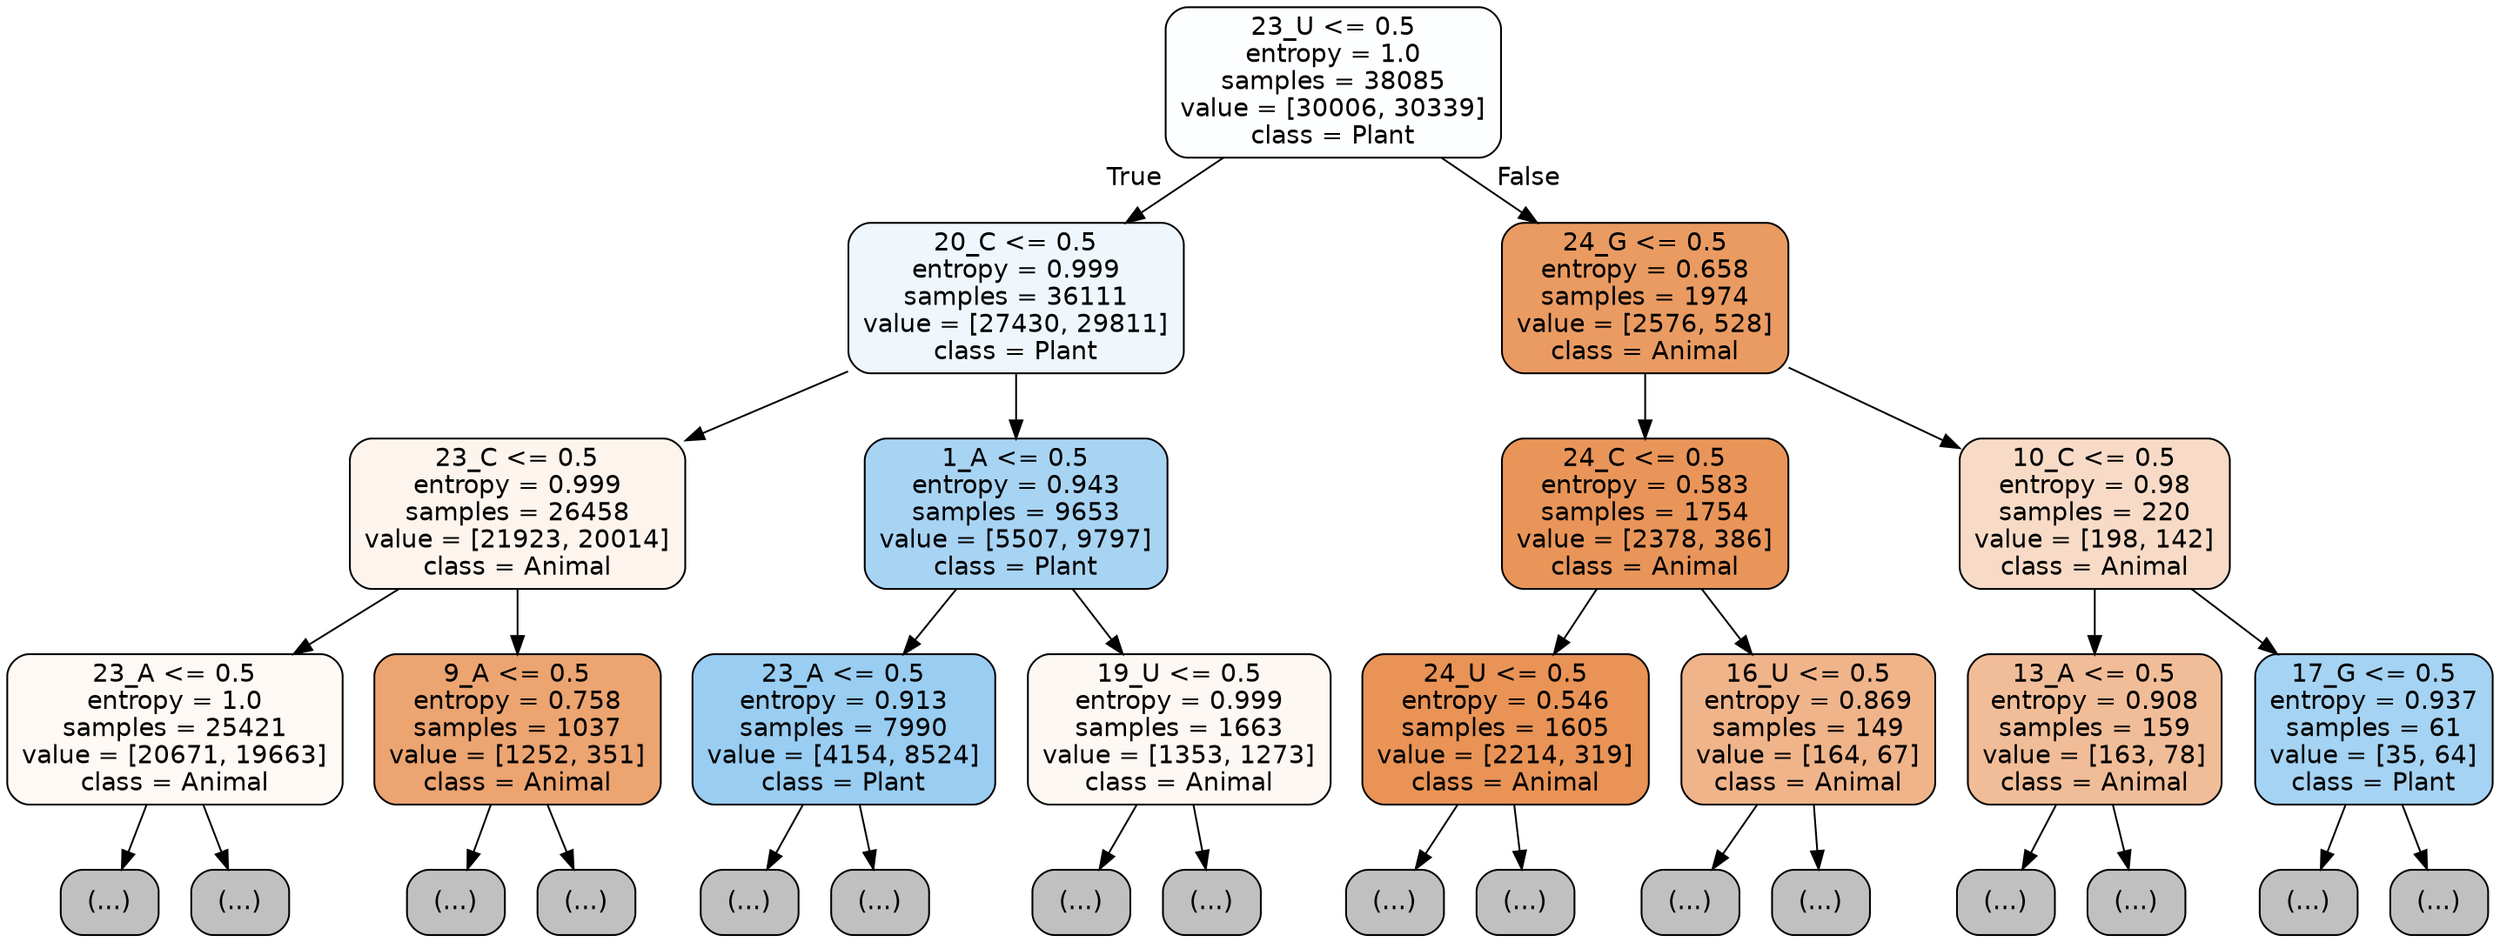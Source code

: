 digraph Tree {
node [shape=box, style="filled, rounded", color="black", fontname="helvetica"] ;
edge [fontname="helvetica"] ;
0 [label="23_U <= 0.5\nentropy = 1.0\nsamples = 38085\nvalue = [30006, 30339]\nclass = Plant", fillcolor="#fdfeff"] ;
1 [label="20_C <= 0.5\nentropy = 0.999\nsamples = 36111\nvalue = [27430, 29811]\nclass = Plant", fillcolor="#eff7fd"] ;
0 -> 1 [labeldistance=2.5, labelangle=45, headlabel="True"] ;
2 [label="23_C <= 0.5\nentropy = 0.999\nsamples = 26458\nvalue = [21923, 20014]\nclass = Animal", fillcolor="#fdf4ee"] ;
1 -> 2 ;
3 [label="23_A <= 0.5\nentropy = 1.0\nsamples = 25421\nvalue = [20671, 19663]\nclass = Animal", fillcolor="#fef9f5"] ;
2 -> 3 ;
4 [label="(...)", fillcolor="#C0C0C0"] ;
3 -> 4 ;
11161 [label="(...)", fillcolor="#C0C0C0"] ;
3 -> 11161 ;
11704 [label="9_A <= 0.5\nentropy = 0.758\nsamples = 1037\nvalue = [1252, 351]\nclass = Animal", fillcolor="#eca471"] ;
2 -> 11704 ;
11705 [label="(...)", fillcolor="#C0C0C0"] ;
11704 -> 11705 ;
12052 [label="(...)", fillcolor="#C0C0C0"] ;
11704 -> 12052 ;
12175 [label="1_A <= 0.5\nentropy = 0.943\nsamples = 9653\nvalue = [5507, 9797]\nclass = Plant", fillcolor="#a8d4f4"] ;
1 -> 12175 ;
12176 [label="23_A <= 0.5\nentropy = 0.913\nsamples = 7990\nvalue = [4154, 8524]\nclass = Plant", fillcolor="#99cdf2"] ;
12175 -> 12176 ;
12177 [label="(...)", fillcolor="#C0C0C0"] ;
12176 -> 12177 ;
14978 [label="(...)", fillcolor="#C0C0C0"] ;
12176 -> 14978 ;
15125 [label="19_U <= 0.5\nentropy = 0.999\nsamples = 1663\nvalue = [1353, 1273]\nclass = Animal", fillcolor="#fdf8f3"] ;
12175 -> 15125 ;
15126 [label="(...)", fillcolor="#C0C0C0"] ;
15125 -> 15126 ;
15775 [label="(...)", fillcolor="#C0C0C0"] ;
15125 -> 15775 ;
15988 [label="24_G <= 0.5\nentropy = 0.658\nsamples = 1974\nvalue = [2576, 528]\nclass = Animal", fillcolor="#ea9b62"] ;
0 -> 15988 [labeldistance=2.5, labelangle=-45, headlabel="False"] ;
15989 [label="24_C <= 0.5\nentropy = 0.583\nsamples = 1754\nvalue = [2378, 386]\nclass = Animal", fillcolor="#e99559"] ;
15988 -> 15989 ;
15990 [label="24_U <= 0.5\nentropy = 0.546\nsamples = 1605\nvalue = [2214, 319]\nclass = Animal", fillcolor="#e99356"] ;
15989 -> 15990 ;
15991 [label="(...)", fillcolor="#C0C0C0"] ;
15990 -> 15991 ;
16408 [label="(...)", fillcolor="#C0C0C0"] ;
15990 -> 16408 ;
16509 [label="16_U <= 0.5\nentropy = 0.869\nsamples = 149\nvalue = [164, 67]\nclass = Animal", fillcolor="#f0b48a"] ;
15989 -> 16509 ;
16510 [label="(...)", fillcolor="#C0C0C0"] ;
16509 -> 16510 ;
16571 [label="(...)", fillcolor="#C0C0C0"] ;
16509 -> 16571 ;
16594 [label="10_C <= 0.5\nentropy = 0.98\nsamples = 220\nvalue = [198, 142]\nclass = Animal", fillcolor="#f8dbc7"] ;
15988 -> 16594 ;
16595 [label="13_A <= 0.5\nentropy = 0.908\nsamples = 159\nvalue = [163, 78]\nclass = Animal", fillcolor="#f1bd98"] ;
16594 -> 16595 ;
16596 [label="(...)", fillcolor="#C0C0C0"] ;
16595 -> 16596 ;
16665 [label="(...)", fillcolor="#C0C0C0"] ;
16595 -> 16665 ;
16686 [label="17_G <= 0.5\nentropy = 0.937\nsamples = 61\nvalue = [35, 64]\nclass = Plant", fillcolor="#a5d3f3"] ;
16594 -> 16686 ;
16687 [label="(...)", fillcolor="#C0C0C0"] ;
16686 -> 16687 ;
16706 [label="(...)", fillcolor="#C0C0C0"] ;
16686 -> 16706 ;
}